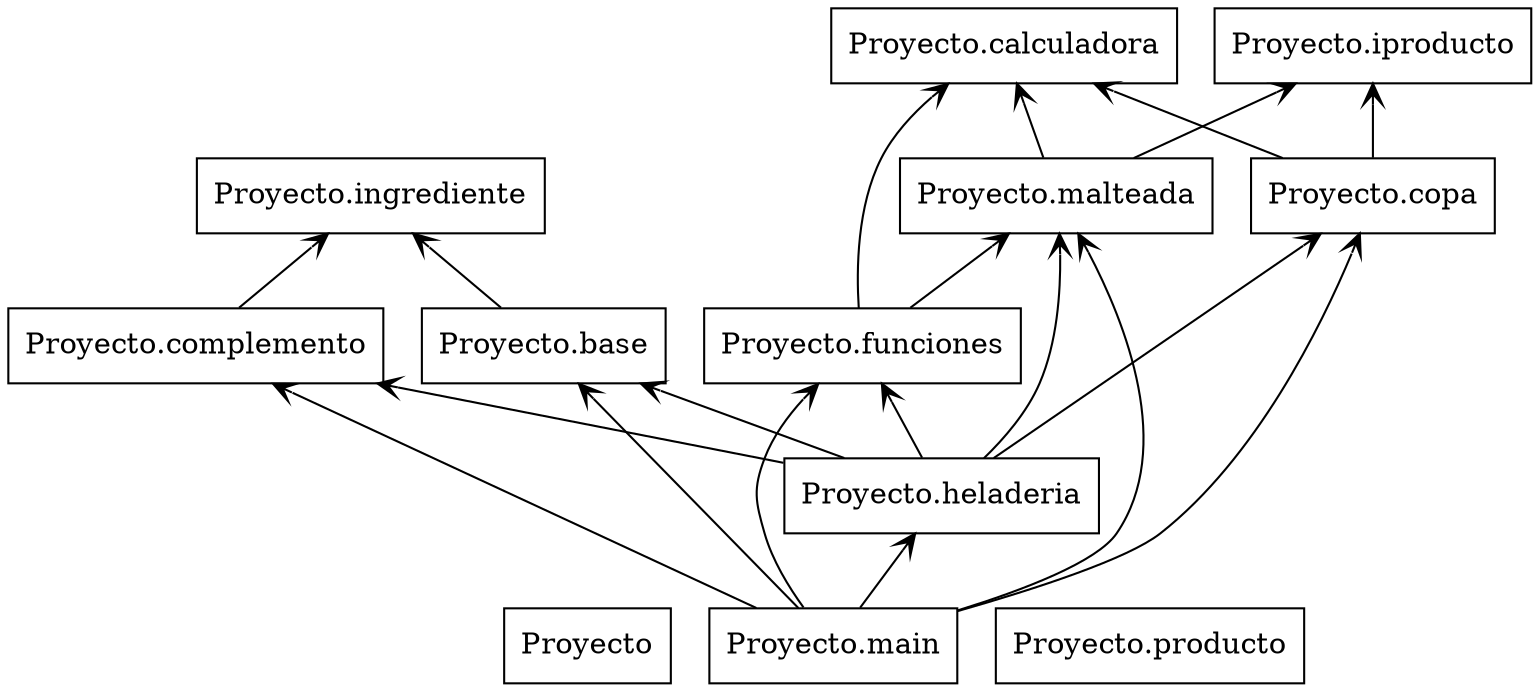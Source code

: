 digraph "packages_MiProyecto4" {
rankdir=BT
charset="utf-8"
"Proyecto" [color="black", label=<Proyecto>, shape="box", style="solid"];
"Proyecto.base" [color="black", label=<Proyecto.base>, shape="box", style="solid"];
"Proyecto.calculadora" [color="black", label=<Proyecto.calculadora>, shape="box", style="solid"];
"Proyecto.complemento" [color="black", label=<Proyecto.complemento>, shape="box", style="solid"];
"Proyecto.copa" [color="black", label=<Proyecto.copa>, shape="box", style="solid"];
"Proyecto.funciones" [color="black", label=<Proyecto.funciones>, shape="box", style="solid"];
"Proyecto.heladeria" [color="black", label=<Proyecto.heladeria>, shape="box", style="solid"];
"Proyecto.ingrediente" [color="black", label=<Proyecto.ingrediente>, shape="box", style="solid"];
"Proyecto.iproducto" [color="black", label=<Proyecto.iproducto>, shape="box", style="solid"];
"Proyecto.main" [color="black", label=<Proyecto.main>, shape="box", style="solid"];
"Proyecto.malteada" [color="black", label=<Proyecto.malteada>, shape="box", style="solid"];
"Proyecto.producto" [color="black", label=<Proyecto.producto>, shape="box", style="solid"];
"Proyecto.base" -> "Proyecto.ingrediente" [arrowhead="open", arrowtail="none"];
"Proyecto.complemento" -> "Proyecto.ingrediente" [arrowhead="open", arrowtail="none"];
"Proyecto.copa" -> "Proyecto.calculadora" [arrowhead="open", arrowtail="none"];
"Proyecto.copa" -> "Proyecto.iproducto" [arrowhead="open", arrowtail="none"];
"Proyecto.funciones" -> "Proyecto.calculadora" [arrowhead="open", arrowtail="none"];
"Proyecto.funciones" -> "Proyecto.malteada" [arrowhead="open", arrowtail="none"];
"Proyecto.heladeria" -> "Proyecto.base" [arrowhead="open", arrowtail="none"];
"Proyecto.heladeria" -> "Proyecto.complemento" [arrowhead="open", arrowtail="none"];
"Proyecto.heladeria" -> "Proyecto.copa" [arrowhead="open", arrowtail="none"];
"Proyecto.heladeria" -> "Proyecto.funciones" [arrowhead="open", arrowtail="none"];
"Proyecto.heladeria" -> "Proyecto.malteada" [arrowhead="open", arrowtail="none"];
"Proyecto.main" -> "Proyecto.base" [arrowhead="open", arrowtail="none"];
"Proyecto.main" -> "Proyecto.complemento" [arrowhead="open", arrowtail="none"];
"Proyecto.main" -> "Proyecto.copa" [arrowhead="open", arrowtail="none"];
"Proyecto.main" -> "Proyecto.funciones" [arrowhead="open", arrowtail="none"];
"Proyecto.main" -> "Proyecto.heladeria" [arrowhead="open", arrowtail="none"];
"Proyecto.main" -> "Proyecto.malteada" [arrowhead="open", arrowtail="none"];
"Proyecto.malteada" -> "Proyecto.calculadora" [arrowhead="open", arrowtail="none"];
"Proyecto.malteada" -> "Proyecto.iproducto" [arrowhead="open", arrowtail="none"];
}
